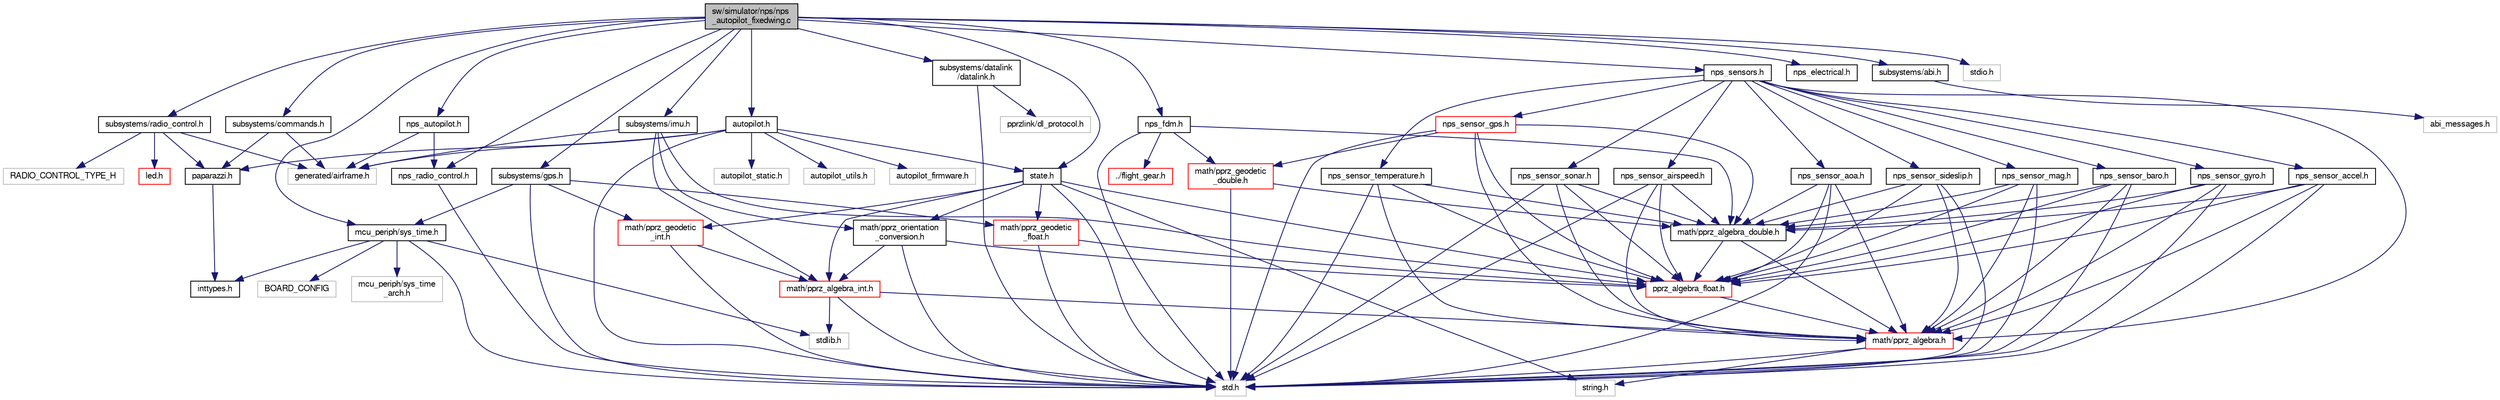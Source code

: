 digraph "sw/simulator/nps/nps_autopilot_fixedwing.c"
{
  edge [fontname="FreeSans",fontsize="10",labelfontname="FreeSans",labelfontsize="10"];
  node [fontname="FreeSans",fontsize="10",shape=record];
  Node1 [label="sw/simulator/nps/nps\l_autopilot_fixedwing.c",height=0.2,width=0.4,color="black", fillcolor="grey75", style="filled", fontcolor="black"];
  Node1 -> Node2 [color="midnightblue",fontsize="10",style="solid",fontname="FreeSans"];
  Node2 [label="nps_autopilot.h",height=0.2,width=0.4,color="black", fillcolor="white", style="filled",URL="$nps__autopilot_8h.html"];
  Node2 -> Node3 [color="midnightblue",fontsize="10",style="solid",fontname="FreeSans"];
  Node3 [label="generated/airframe.h",height=0.2,width=0.4,color="grey75", fillcolor="white", style="filled"];
  Node2 -> Node4 [color="midnightblue",fontsize="10",style="solid",fontname="FreeSans"];
  Node4 [label="nps_radio_control.h",height=0.2,width=0.4,color="black", fillcolor="white", style="filled",URL="$nps__radio__control_8h.html"];
  Node4 -> Node5 [color="midnightblue",fontsize="10",style="solid",fontname="FreeSans"];
  Node5 [label="std.h",height=0.2,width=0.4,color="grey75", fillcolor="white", style="filled"];
  Node1 -> Node6 [color="midnightblue",fontsize="10",style="solid",fontname="FreeSans"];
  Node6 [label="nps_sensors.h",height=0.2,width=0.4,color="black", fillcolor="white", style="filled",URL="$nps__sensors_8h.html"];
  Node6 -> Node7 [color="midnightblue",fontsize="10",style="solid",fontname="FreeSans"];
  Node7 [label="math/pprz_algebra.h",height=0.2,width=0.4,color="red", fillcolor="white", style="filled",URL="$pprz__algebra_8h.html",tooltip="Paparazzi generic algebra macros. "];
  Node7 -> Node8 [color="midnightblue",fontsize="10",style="solid",fontname="FreeSans"];
  Node8 [label="string.h",height=0.2,width=0.4,color="grey75", fillcolor="white", style="filled"];
  Node7 -> Node5 [color="midnightblue",fontsize="10",style="solid",fontname="FreeSans"];
  Node6 -> Node9 [color="midnightblue",fontsize="10",style="solid",fontname="FreeSans"];
  Node9 [label="nps_sensor_gyro.h",height=0.2,width=0.4,color="black", fillcolor="white", style="filled",URL="$nps__sensor__gyro_8h.html"];
  Node9 -> Node7 [color="midnightblue",fontsize="10",style="solid",fontname="FreeSans"];
  Node9 -> Node10 [color="midnightblue",fontsize="10",style="solid",fontname="FreeSans"];
  Node10 [label="math/pprz_algebra_double.h",height=0.2,width=0.4,color="black", fillcolor="white", style="filled",URL="$pprz__algebra__double_8h.html",tooltip="Paparazzi double precision floating point algebra. "];
  Node10 -> Node7 [color="midnightblue",fontsize="10",style="solid",fontname="FreeSans"];
  Node10 -> Node11 [color="midnightblue",fontsize="10",style="solid",fontname="FreeSans"];
  Node11 [label="pprz_algebra_float.h",height=0.2,width=0.4,color="red", fillcolor="white", style="filled",URL="$pprz__algebra__float_8h.html",tooltip="Paparazzi floating point algebra. "];
  Node11 -> Node7 [color="midnightblue",fontsize="10",style="solid",fontname="FreeSans"];
  Node9 -> Node11 [color="midnightblue",fontsize="10",style="solid",fontname="FreeSans"];
  Node9 -> Node5 [color="midnightblue",fontsize="10",style="solid",fontname="FreeSans"];
  Node6 -> Node12 [color="midnightblue",fontsize="10",style="solid",fontname="FreeSans"];
  Node12 [label="nps_sensor_accel.h",height=0.2,width=0.4,color="black", fillcolor="white", style="filled",URL="$nps__sensor__accel_8h.html"];
  Node12 -> Node7 [color="midnightblue",fontsize="10",style="solid",fontname="FreeSans"];
  Node12 -> Node10 [color="midnightblue",fontsize="10",style="solid",fontname="FreeSans"];
  Node12 -> Node11 [color="midnightblue",fontsize="10",style="solid",fontname="FreeSans"];
  Node12 -> Node5 [color="midnightblue",fontsize="10",style="solid",fontname="FreeSans"];
  Node6 -> Node13 [color="midnightblue",fontsize="10",style="solid",fontname="FreeSans"];
  Node13 [label="nps_sensor_mag.h",height=0.2,width=0.4,color="black", fillcolor="white", style="filled",URL="$nps__sensor__mag_8h.html"];
  Node13 -> Node7 [color="midnightblue",fontsize="10",style="solid",fontname="FreeSans"];
  Node13 -> Node10 [color="midnightblue",fontsize="10",style="solid",fontname="FreeSans"];
  Node13 -> Node11 [color="midnightblue",fontsize="10",style="solid",fontname="FreeSans"];
  Node13 -> Node5 [color="midnightblue",fontsize="10",style="solid",fontname="FreeSans"];
  Node6 -> Node14 [color="midnightblue",fontsize="10",style="solid",fontname="FreeSans"];
  Node14 [label="nps_sensor_baro.h",height=0.2,width=0.4,color="black", fillcolor="white", style="filled",URL="$nps__sensor__baro_8h.html"];
  Node14 -> Node7 [color="midnightblue",fontsize="10",style="solid",fontname="FreeSans"];
  Node14 -> Node10 [color="midnightblue",fontsize="10",style="solid",fontname="FreeSans"];
  Node14 -> Node11 [color="midnightblue",fontsize="10",style="solid",fontname="FreeSans"];
  Node14 -> Node5 [color="midnightblue",fontsize="10",style="solid",fontname="FreeSans"];
  Node6 -> Node15 [color="midnightblue",fontsize="10",style="solid",fontname="FreeSans"];
  Node15 [label="nps_sensor_gps.h",height=0.2,width=0.4,color="red", fillcolor="white", style="filled",URL="$nps__sensor__gps_8h.html"];
  Node15 -> Node7 [color="midnightblue",fontsize="10",style="solid",fontname="FreeSans"];
  Node15 -> Node10 [color="midnightblue",fontsize="10",style="solid",fontname="FreeSans"];
  Node15 -> Node11 [color="midnightblue",fontsize="10",style="solid",fontname="FreeSans"];
  Node15 -> Node16 [color="midnightblue",fontsize="10",style="solid",fontname="FreeSans"];
  Node16 [label="math/pprz_geodetic\l_double.h",height=0.2,width=0.4,color="red", fillcolor="white", style="filled",URL="$pprz__geodetic__double_8h.html",tooltip="Paparazzi double-precision floating point math for geodetic calculations. "];
  Node16 -> Node10 [color="midnightblue",fontsize="10",style="solid",fontname="FreeSans"];
  Node16 -> Node5 [color="midnightblue",fontsize="10",style="solid",fontname="FreeSans"];
  Node15 -> Node5 [color="midnightblue",fontsize="10",style="solid",fontname="FreeSans"];
  Node6 -> Node17 [color="midnightblue",fontsize="10",style="solid",fontname="FreeSans"];
  Node17 [label="nps_sensor_sonar.h",height=0.2,width=0.4,color="black", fillcolor="white", style="filled",URL="$nps__sensor__sonar_8h.html",tooltip="Simulated sonar for NPS simulator. "];
  Node17 -> Node7 [color="midnightblue",fontsize="10",style="solid",fontname="FreeSans"];
  Node17 -> Node10 [color="midnightblue",fontsize="10",style="solid",fontname="FreeSans"];
  Node17 -> Node11 [color="midnightblue",fontsize="10",style="solid",fontname="FreeSans"];
  Node17 -> Node5 [color="midnightblue",fontsize="10",style="solid",fontname="FreeSans"];
  Node6 -> Node18 [color="midnightblue",fontsize="10",style="solid",fontname="FreeSans"];
  Node18 [label="nps_sensor_airspeed.h",height=0.2,width=0.4,color="black", fillcolor="white", style="filled",URL="$nps__sensor__airspeed_8h.html",tooltip="Simulated airspeed for NPS simulator. "];
  Node18 -> Node7 [color="midnightblue",fontsize="10",style="solid",fontname="FreeSans"];
  Node18 -> Node10 [color="midnightblue",fontsize="10",style="solid",fontname="FreeSans"];
  Node18 -> Node11 [color="midnightblue",fontsize="10",style="solid",fontname="FreeSans"];
  Node18 -> Node5 [color="midnightblue",fontsize="10",style="solid",fontname="FreeSans"];
  Node6 -> Node19 [color="midnightblue",fontsize="10",style="solid",fontname="FreeSans"];
  Node19 [label="nps_sensor_temperature.h",height=0.2,width=0.4,color="black", fillcolor="white", style="filled",URL="$nps__sensor__temperature_8h.html"];
  Node19 -> Node7 [color="midnightblue",fontsize="10",style="solid",fontname="FreeSans"];
  Node19 -> Node10 [color="midnightblue",fontsize="10",style="solid",fontname="FreeSans"];
  Node19 -> Node11 [color="midnightblue",fontsize="10",style="solid",fontname="FreeSans"];
  Node19 -> Node5 [color="midnightblue",fontsize="10",style="solid",fontname="FreeSans"];
  Node6 -> Node20 [color="midnightblue",fontsize="10",style="solid",fontname="FreeSans"];
  Node20 [label="nps_sensor_aoa.h",height=0.2,width=0.4,color="black", fillcolor="white", style="filled",URL="$nps__sensor__aoa_8h.html",tooltip="Simulated Angle Of Attack of the Wind for NPS simulator. "];
  Node20 -> Node7 [color="midnightblue",fontsize="10",style="solid",fontname="FreeSans"];
  Node20 -> Node10 [color="midnightblue",fontsize="10",style="solid",fontname="FreeSans"];
  Node20 -> Node11 [color="midnightblue",fontsize="10",style="solid",fontname="FreeSans"];
  Node20 -> Node5 [color="midnightblue",fontsize="10",style="solid",fontname="FreeSans"];
  Node6 -> Node21 [color="midnightblue",fontsize="10",style="solid",fontname="FreeSans"];
  Node21 [label="nps_sensor_sideslip.h",height=0.2,width=0.4,color="black", fillcolor="white", style="filled",URL="$nps__sensor__sideslip_8h.html",tooltip="Simulated Angle Of Attack of the Wind for NPS simulator. "];
  Node21 -> Node7 [color="midnightblue",fontsize="10",style="solid",fontname="FreeSans"];
  Node21 -> Node10 [color="midnightblue",fontsize="10",style="solid",fontname="FreeSans"];
  Node21 -> Node11 [color="midnightblue",fontsize="10",style="solid",fontname="FreeSans"];
  Node21 -> Node5 [color="midnightblue",fontsize="10",style="solid",fontname="FreeSans"];
  Node1 -> Node4 [color="midnightblue",fontsize="10",style="solid",fontname="FreeSans"];
  Node1 -> Node22 [color="midnightblue",fontsize="10",style="solid",fontname="FreeSans"];
  Node22 [label="nps_electrical.h",height=0.2,width=0.4,color="black", fillcolor="white", style="filled",URL="$nps__electrical_8h.html",tooltip="Electrical status (bat voltage) for NPS. "];
  Node1 -> Node23 [color="midnightblue",fontsize="10",style="solid",fontname="FreeSans"];
  Node23 [label="nps_fdm.h",height=0.2,width=0.4,color="black", fillcolor="white", style="filled",URL="$nps__fdm_8h.html"];
  Node23 -> Node5 [color="midnightblue",fontsize="10",style="solid",fontname="FreeSans"];
  Node23 -> Node24 [color="midnightblue",fontsize="10",style="solid",fontname="FreeSans"];
  Node24 [label="../flight_gear.h",height=0.2,width=0.4,color="red", fillcolor="white", style="filled",URL="$flight__gear_8h.html"];
  Node23 -> Node16 [color="midnightblue",fontsize="10",style="solid",fontname="FreeSans"];
  Node23 -> Node10 [color="midnightblue",fontsize="10",style="solid",fontname="FreeSans"];
  Node1 -> Node25 [color="midnightblue",fontsize="10",style="solid",fontname="FreeSans"];
  Node25 [label="subsystems/radio_control.h",height=0.2,width=0.4,color="black", fillcolor="white", style="filled",URL="$radio__control_8h.html"];
  Node25 -> Node26 [color="midnightblue",fontsize="10",style="solid",fontname="FreeSans"];
  Node26 [label="led.h",height=0.2,width=0.4,color="red", fillcolor="white", style="filled",URL="$led_8h.html",tooltip="arch independent LED (Light Emitting Diodes) API "];
  Node25 -> Node3 [color="midnightblue",fontsize="10",style="solid",fontname="FreeSans"];
  Node25 -> Node27 [color="midnightblue",fontsize="10",style="solid",fontname="FreeSans"];
  Node27 [label="paparazzi.h",height=0.2,width=0.4,color="black", fillcolor="white", style="filled",URL="$paparazzi_8h.html"];
  Node27 -> Node28 [color="midnightblue",fontsize="10",style="solid",fontname="FreeSans"];
  Node28 [label="inttypes.h",height=0.2,width=0.4,color="black", fillcolor="white", style="filled",URL="$inttypes_8h.html"];
  Node25 -> Node29 [color="midnightblue",fontsize="10",style="solid",fontname="FreeSans"];
  Node29 [label="RADIO_CONTROL_TYPE_H",height=0.2,width=0.4,color="grey75", fillcolor="white", style="filled"];
  Node1 -> Node30 [color="midnightblue",fontsize="10",style="solid",fontname="FreeSans"];
  Node30 [label="subsystems/imu.h",height=0.2,width=0.4,color="black", fillcolor="white", style="filled",URL="$imu_8h.html",tooltip="Inertial Measurement Unit interface. "];
  Node30 -> Node31 [color="midnightblue",fontsize="10",style="solid",fontname="FreeSans"];
  Node31 [label="math/pprz_algebra_int.h",height=0.2,width=0.4,color="red", fillcolor="white", style="filled",URL="$pprz__algebra__int_8h.html",tooltip="Paparazzi fixed point algebra. "];
  Node31 -> Node5 [color="midnightblue",fontsize="10",style="solid",fontname="FreeSans"];
  Node31 -> Node7 [color="midnightblue",fontsize="10",style="solid",fontname="FreeSans"];
  Node31 -> Node32 [color="midnightblue",fontsize="10",style="solid",fontname="FreeSans"];
  Node32 [label="stdlib.h",height=0.2,width=0.4,color="grey75", fillcolor="white", style="filled"];
  Node30 -> Node11 [color="midnightblue",fontsize="10",style="solid",fontname="FreeSans"];
  Node30 -> Node33 [color="midnightblue",fontsize="10",style="solid",fontname="FreeSans"];
  Node33 [label="math/pprz_orientation\l_conversion.h",height=0.2,width=0.4,color="black", fillcolor="white", style="filled",URL="$pprz__orientation__conversion_8h.html",tooltip="Generic orientation representation and conversions. "];
  Node33 -> Node31 [color="midnightblue",fontsize="10",style="solid",fontname="FreeSans"];
  Node33 -> Node11 [color="midnightblue",fontsize="10",style="solid",fontname="FreeSans"];
  Node33 -> Node5 [color="midnightblue",fontsize="10",style="solid",fontname="FreeSans"];
  Node30 -> Node3 [color="midnightblue",fontsize="10",style="solid",fontname="FreeSans"];
  Node1 -> Node34 [color="midnightblue",fontsize="10",style="solid",fontname="FreeSans"];
  Node34 [label="mcu_periph/sys_time.h",height=0.2,width=0.4,color="black", fillcolor="white", style="filled",URL="$sys__time_8h.html",tooltip="Architecture independent timing functions. "];
  Node34 -> Node28 [color="midnightblue",fontsize="10",style="solid",fontname="FreeSans"];
  Node34 -> Node32 [color="midnightblue",fontsize="10",style="solid",fontname="FreeSans"];
  Node34 -> Node5 [color="midnightblue",fontsize="10",style="solid",fontname="FreeSans"];
  Node34 -> Node35 [color="midnightblue",fontsize="10",style="solid",fontname="FreeSans"];
  Node35 [label="BOARD_CONFIG",height=0.2,width=0.4,color="grey75", fillcolor="white", style="filled"];
  Node34 -> Node36 [color="midnightblue",fontsize="10",style="solid",fontname="FreeSans"];
  Node36 [label="mcu_periph/sys_time\l_arch.h",height=0.2,width=0.4,color="grey75", fillcolor="white", style="filled"];
  Node1 -> Node37 [color="midnightblue",fontsize="10",style="solid",fontname="FreeSans"];
  Node37 [label="state.h",height=0.2,width=0.4,color="black", fillcolor="white", style="filled",URL="$state_8h.html",tooltip="API to get/set the generic vehicle states. "];
  Node37 -> Node31 [color="midnightblue",fontsize="10",style="solid",fontname="FreeSans"];
  Node37 -> Node11 [color="midnightblue",fontsize="10",style="solid",fontname="FreeSans"];
  Node37 -> Node38 [color="midnightblue",fontsize="10",style="solid",fontname="FreeSans"];
  Node38 [label="math/pprz_geodetic\l_int.h",height=0.2,width=0.4,color="red", fillcolor="white", style="filled",URL="$pprz__geodetic__int_8h.html",tooltip="Paparazzi fixed point math for geodetic calculations. "];
  Node38 -> Node5 [color="midnightblue",fontsize="10",style="solid",fontname="FreeSans"];
  Node38 -> Node31 [color="midnightblue",fontsize="10",style="solid",fontname="FreeSans"];
  Node37 -> Node39 [color="midnightblue",fontsize="10",style="solid",fontname="FreeSans"];
  Node39 [label="math/pprz_geodetic\l_float.h",height=0.2,width=0.4,color="red", fillcolor="white", style="filled",URL="$pprz__geodetic__float_8h.html",tooltip="Paparazzi floating point math for geodetic calculations. "];
  Node39 -> Node11 [color="midnightblue",fontsize="10",style="solid",fontname="FreeSans"];
  Node39 -> Node5 [color="midnightblue",fontsize="10",style="solid",fontname="FreeSans"];
  Node37 -> Node33 [color="midnightblue",fontsize="10",style="solid",fontname="FreeSans"];
  Node37 -> Node5 [color="midnightblue",fontsize="10",style="solid",fontname="FreeSans"];
  Node37 -> Node8 [color="midnightblue",fontsize="10",style="solid",fontname="FreeSans"];
  Node1 -> Node40 [color="midnightblue",fontsize="10",style="solid",fontname="FreeSans"];
  Node40 [label="subsystems/commands.h",height=0.2,width=0.4,color="black", fillcolor="white", style="filled",URL="$commands_8h.html",tooltip="Hardware independent code for commands handling. "];
  Node40 -> Node27 [color="midnightblue",fontsize="10",style="solid",fontname="FreeSans"];
  Node40 -> Node3 [color="midnightblue",fontsize="10",style="solid",fontname="FreeSans"];
  Node1 -> Node41 [color="midnightblue",fontsize="10",style="solid",fontname="FreeSans"];
  Node41 [label="subsystems/abi.h",height=0.2,width=0.4,color="black", fillcolor="white", style="filled",URL="$abi_8h.html",tooltip="Main include for ABI (AirBorneInterface). "];
  Node41 -> Node42 [color="midnightblue",fontsize="10",style="solid",fontname="FreeSans"];
  Node42 [label="abi_messages.h",height=0.2,width=0.4,color="grey75", fillcolor="white", style="filled"];
  Node1 -> Node43 [color="midnightblue",fontsize="10",style="solid",fontname="FreeSans"];
  Node43 [label="autopilot.h",height=0.2,width=0.4,color="black", fillcolor="white", style="filled",URL="$autopilot_8h.html",tooltip="Core autopilot interface common to all firmwares. "];
  Node43 -> Node5 [color="midnightblue",fontsize="10",style="solid",fontname="FreeSans"];
  Node43 -> Node27 [color="midnightblue",fontsize="10",style="solid",fontname="FreeSans"];
  Node43 -> Node3 [color="midnightblue",fontsize="10",style="solid",fontname="FreeSans"];
  Node43 -> Node37 [color="midnightblue",fontsize="10",style="solid",fontname="FreeSans"];
  Node43 -> Node44 [color="midnightblue",fontsize="10",style="solid",fontname="FreeSans"];
  Node44 [label="autopilot_utils.h",height=0.2,width=0.4,color="grey75", fillcolor="white", style="filled"];
  Node43 -> Node45 [color="midnightblue",fontsize="10",style="solid",fontname="FreeSans"];
  Node45 [label="autopilot_firmware.h",height=0.2,width=0.4,color="grey75", fillcolor="white", style="filled"];
  Node43 -> Node46 [color="midnightblue",fontsize="10",style="solid",fontname="FreeSans"];
  Node46 [label="autopilot_static.h",height=0.2,width=0.4,color="grey75", fillcolor="white", style="filled"];
  Node1 -> Node47 [color="midnightblue",fontsize="10",style="solid",fontname="FreeSans"];
  Node47 [label="subsystems/datalink\l/datalink.h",height=0.2,width=0.4,color="black", fillcolor="white", style="filled",URL="$datalink_8h.html",tooltip="Handling of messages coming from ground and other A/Cs. "];
  Node47 -> Node5 [color="midnightblue",fontsize="10",style="solid",fontname="FreeSans"];
  Node47 -> Node48 [color="midnightblue",fontsize="10",style="solid",fontname="FreeSans"];
  Node48 [label="pprzlink/dl_protocol.h",height=0.2,width=0.4,color="grey75", fillcolor="white", style="filled"];
  Node1 -> Node49 [color="midnightblue",fontsize="10",style="solid",fontname="FreeSans"];
  Node49 [label="stdio.h",height=0.2,width=0.4,color="grey75", fillcolor="white", style="filled"];
  Node1 -> Node50 [color="midnightblue",fontsize="10",style="solid",fontname="FreeSans"];
  Node50 [label="subsystems/gps.h",height=0.2,width=0.4,color="black", fillcolor="white", style="filled",URL="$gps_8h.html",tooltip="Device independent GPS code (interface) "];
  Node50 -> Node5 [color="midnightblue",fontsize="10",style="solid",fontname="FreeSans"];
  Node50 -> Node38 [color="midnightblue",fontsize="10",style="solid",fontname="FreeSans"];
  Node50 -> Node39 [color="midnightblue",fontsize="10",style="solid",fontname="FreeSans"];
  Node50 -> Node34 [color="midnightblue",fontsize="10",style="solid",fontname="FreeSans"];
}
